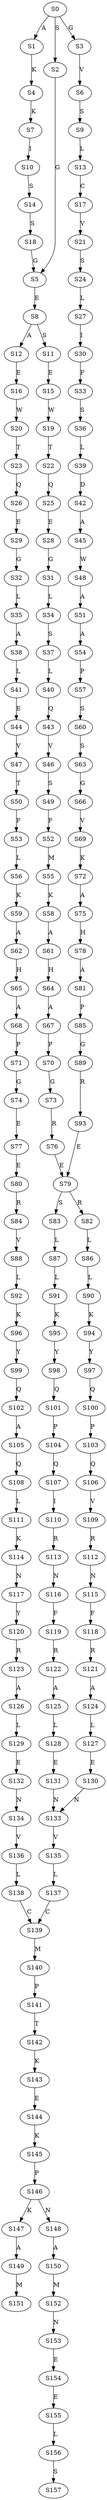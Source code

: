 strict digraph  {
	S0 -> S1 [ label = A ];
	S0 -> S2 [ label = S ];
	S0 -> S3 [ label = G ];
	S1 -> S4 [ label = K ];
	S2 -> S5 [ label = G ];
	S3 -> S6 [ label = V ];
	S4 -> S7 [ label = K ];
	S5 -> S8 [ label = E ];
	S6 -> S9 [ label = S ];
	S7 -> S10 [ label = I ];
	S8 -> S11 [ label = S ];
	S8 -> S12 [ label = A ];
	S9 -> S13 [ label = L ];
	S10 -> S14 [ label = S ];
	S11 -> S15 [ label = E ];
	S12 -> S16 [ label = E ];
	S13 -> S17 [ label = C ];
	S14 -> S18 [ label = S ];
	S15 -> S19 [ label = W ];
	S16 -> S20 [ label = W ];
	S17 -> S21 [ label = V ];
	S18 -> S5 [ label = G ];
	S19 -> S22 [ label = T ];
	S20 -> S23 [ label = T ];
	S21 -> S24 [ label = S ];
	S22 -> S25 [ label = Q ];
	S23 -> S26 [ label = Q ];
	S24 -> S27 [ label = L ];
	S25 -> S28 [ label = E ];
	S26 -> S29 [ label = E ];
	S27 -> S30 [ label = I ];
	S28 -> S31 [ label = G ];
	S29 -> S32 [ label = G ];
	S30 -> S33 [ label = F ];
	S31 -> S34 [ label = L ];
	S32 -> S35 [ label = L ];
	S33 -> S36 [ label = S ];
	S34 -> S37 [ label = S ];
	S35 -> S38 [ label = A ];
	S36 -> S39 [ label = L ];
	S37 -> S40 [ label = L ];
	S38 -> S41 [ label = L ];
	S39 -> S42 [ label = D ];
	S40 -> S43 [ label = Q ];
	S41 -> S44 [ label = E ];
	S42 -> S45 [ label = A ];
	S43 -> S46 [ label = V ];
	S44 -> S47 [ label = V ];
	S45 -> S48 [ label = W ];
	S46 -> S49 [ label = S ];
	S47 -> S50 [ label = T ];
	S48 -> S51 [ label = A ];
	S49 -> S52 [ label = F ];
	S50 -> S53 [ label = F ];
	S51 -> S54 [ label = A ];
	S52 -> S55 [ label = M ];
	S53 -> S56 [ label = L ];
	S54 -> S57 [ label = P ];
	S55 -> S58 [ label = K ];
	S56 -> S59 [ label = K ];
	S57 -> S60 [ label = S ];
	S58 -> S61 [ label = A ];
	S59 -> S62 [ label = A ];
	S60 -> S63 [ label = S ];
	S61 -> S64 [ label = H ];
	S62 -> S65 [ label = H ];
	S63 -> S66 [ label = G ];
	S64 -> S67 [ label = A ];
	S65 -> S68 [ label = A ];
	S66 -> S69 [ label = V ];
	S67 -> S70 [ label = P ];
	S68 -> S71 [ label = P ];
	S69 -> S72 [ label = K ];
	S70 -> S73 [ label = G ];
	S71 -> S74 [ label = G ];
	S72 -> S75 [ label = A ];
	S73 -> S76 [ label = R ];
	S74 -> S77 [ label = E ];
	S75 -> S78 [ label = H ];
	S76 -> S79 [ label = E ];
	S77 -> S80 [ label = E ];
	S78 -> S81 [ label = A ];
	S79 -> S82 [ label = R ];
	S79 -> S83 [ label = S ];
	S80 -> S84 [ label = R ];
	S81 -> S85 [ label = P ];
	S82 -> S86 [ label = L ];
	S83 -> S87 [ label = L ];
	S84 -> S88 [ label = V ];
	S85 -> S89 [ label = G ];
	S86 -> S90 [ label = L ];
	S87 -> S91 [ label = L ];
	S88 -> S92 [ label = L ];
	S89 -> S93 [ label = R ];
	S90 -> S94 [ label = K ];
	S91 -> S95 [ label = K ];
	S92 -> S96 [ label = K ];
	S93 -> S79 [ label = E ];
	S94 -> S97 [ label = Y ];
	S95 -> S98 [ label = Y ];
	S96 -> S99 [ label = Y ];
	S97 -> S100 [ label = Q ];
	S98 -> S101 [ label = Q ];
	S99 -> S102 [ label = Q ];
	S100 -> S103 [ label = P ];
	S101 -> S104 [ label = P ];
	S102 -> S105 [ label = A ];
	S103 -> S106 [ label = Q ];
	S104 -> S107 [ label = Q ];
	S105 -> S108 [ label = Q ];
	S106 -> S109 [ label = V ];
	S107 -> S110 [ label = I ];
	S108 -> S111 [ label = L ];
	S109 -> S112 [ label = R ];
	S110 -> S113 [ label = R ];
	S111 -> S114 [ label = K ];
	S112 -> S115 [ label = N ];
	S113 -> S116 [ label = N ];
	S114 -> S117 [ label = N ];
	S115 -> S118 [ label = F ];
	S116 -> S119 [ label = F ];
	S117 -> S120 [ label = Y ];
	S118 -> S121 [ label = R ];
	S119 -> S122 [ label = R ];
	S120 -> S123 [ label = R ];
	S121 -> S124 [ label = A ];
	S122 -> S125 [ label = A ];
	S123 -> S126 [ label = A ];
	S124 -> S127 [ label = L ];
	S125 -> S128 [ label = L ];
	S126 -> S129 [ label = L ];
	S127 -> S130 [ label = E ];
	S128 -> S131 [ label = E ];
	S129 -> S132 [ label = E ];
	S130 -> S133 [ label = N ];
	S131 -> S133 [ label = N ];
	S132 -> S134 [ label = N ];
	S133 -> S135 [ label = V ];
	S134 -> S136 [ label = V ];
	S135 -> S137 [ label = L ];
	S136 -> S138 [ label = L ];
	S137 -> S139 [ label = C ];
	S138 -> S139 [ label = C ];
	S139 -> S140 [ label = M ];
	S140 -> S141 [ label = P ];
	S141 -> S142 [ label = T ];
	S142 -> S143 [ label = K ];
	S143 -> S144 [ label = E ];
	S144 -> S145 [ label = K ];
	S145 -> S146 [ label = P ];
	S146 -> S147 [ label = K ];
	S146 -> S148 [ label = N ];
	S147 -> S149 [ label = A ];
	S148 -> S150 [ label = A ];
	S149 -> S151 [ label = M ];
	S150 -> S152 [ label = M ];
	S152 -> S153 [ label = N ];
	S153 -> S154 [ label = E ];
	S154 -> S155 [ label = E ];
	S155 -> S156 [ label = L ];
	S156 -> S157 [ label = S ];
}

